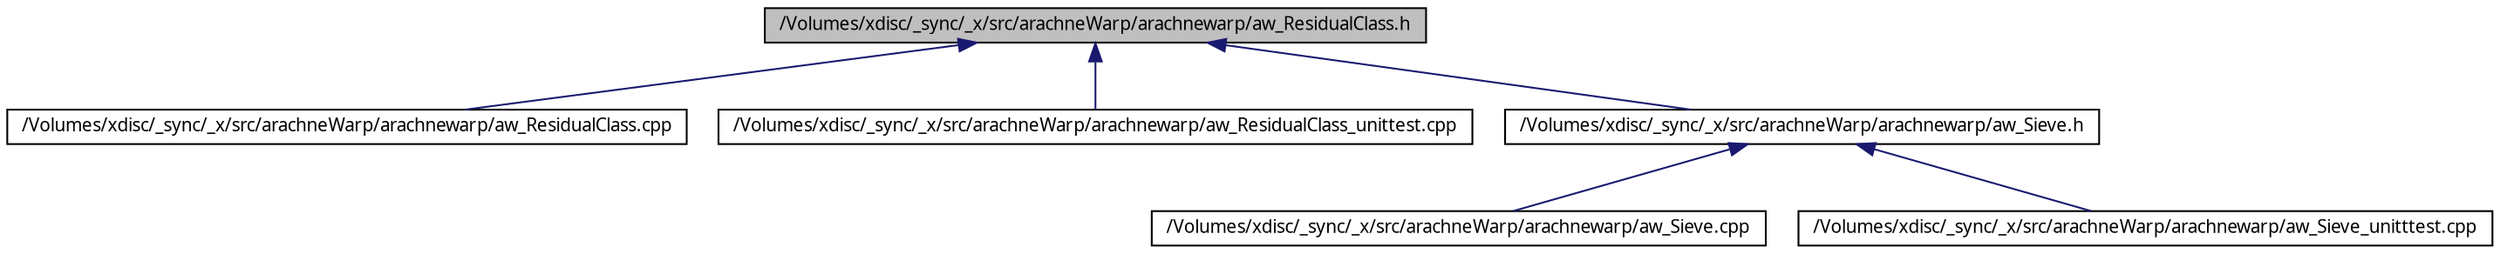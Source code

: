 digraph G
{
  edge [fontname="FreeSans.ttf",fontsize="10",labelfontname="FreeSans.ttf",labelfontsize="10"];
  node [fontname="FreeSans.ttf",fontsize="10",shape=record];
  Node1 [label="/Volumes/xdisc/_sync/_x/src/arachneWarp/arachnewarp/aw_ResidualClass.h",height=0.2,width=0.4,color="black", fillcolor="grey75", style="filled" fontcolor="black"];
  Node1 -> Node2 [dir=back,color="midnightblue",fontsize="10",style="solid",fontname="FreeSans.ttf"];
  Node2 [label="/Volumes/xdisc/_sync/_x/src/arachneWarp/arachnewarp/aw_ResidualClass.cpp",height=0.2,width=0.4,color="black", fillcolor="white", style="filled",URL="$aw___residual_class_8cpp.html"];
  Node1 -> Node3 [dir=back,color="midnightblue",fontsize="10",style="solid",fontname="FreeSans.ttf"];
  Node3 [label="/Volumes/xdisc/_sync/_x/src/arachneWarp/arachnewarp/aw_ResidualClass_unittest.cpp",height=0.2,width=0.4,color="black", fillcolor="white", style="filled",URL="$aw___residual_class__unittest_8cpp.html"];
  Node1 -> Node4 [dir=back,color="midnightblue",fontsize="10",style="solid",fontname="FreeSans.ttf"];
  Node4 [label="/Volumes/xdisc/_sync/_x/src/arachneWarp/arachnewarp/aw_Sieve.h",height=0.2,width=0.4,color="black", fillcolor="white", style="filled",URL="$aw___sieve_8h.html"];
  Node4 -> Node5 [dir=back,color="midnightblue",fontsize="10",style="solid",fontname="FreeSans.ttf"];
  Node5 [label="/Volumes/xdisc/_sync/_x/src/arachneWarp/arachnewarp/aw_Sieve.cpp",height=0.2,width=0.4,color="black", fillcolor="white", style="filled",URL="$aw___sieve_8cpp.html",tooltip="The Xenakis Sieve."];
  Node4 -> Node6 [dir=back,color="midnightblue",fontsize="10",style="solid",fontname="FreeSans.ttf"];
  Node6 [label="/Volumes/xdisc/_sync/_x/src/arachneWarp/arachnewarp/aw_Sieve_unitttest.cpp",height=0.2,width=0.4,color="black", fillcolor="white", style="filled",URL="$aw___sieve__unitttest_8cpp.html"];
}
